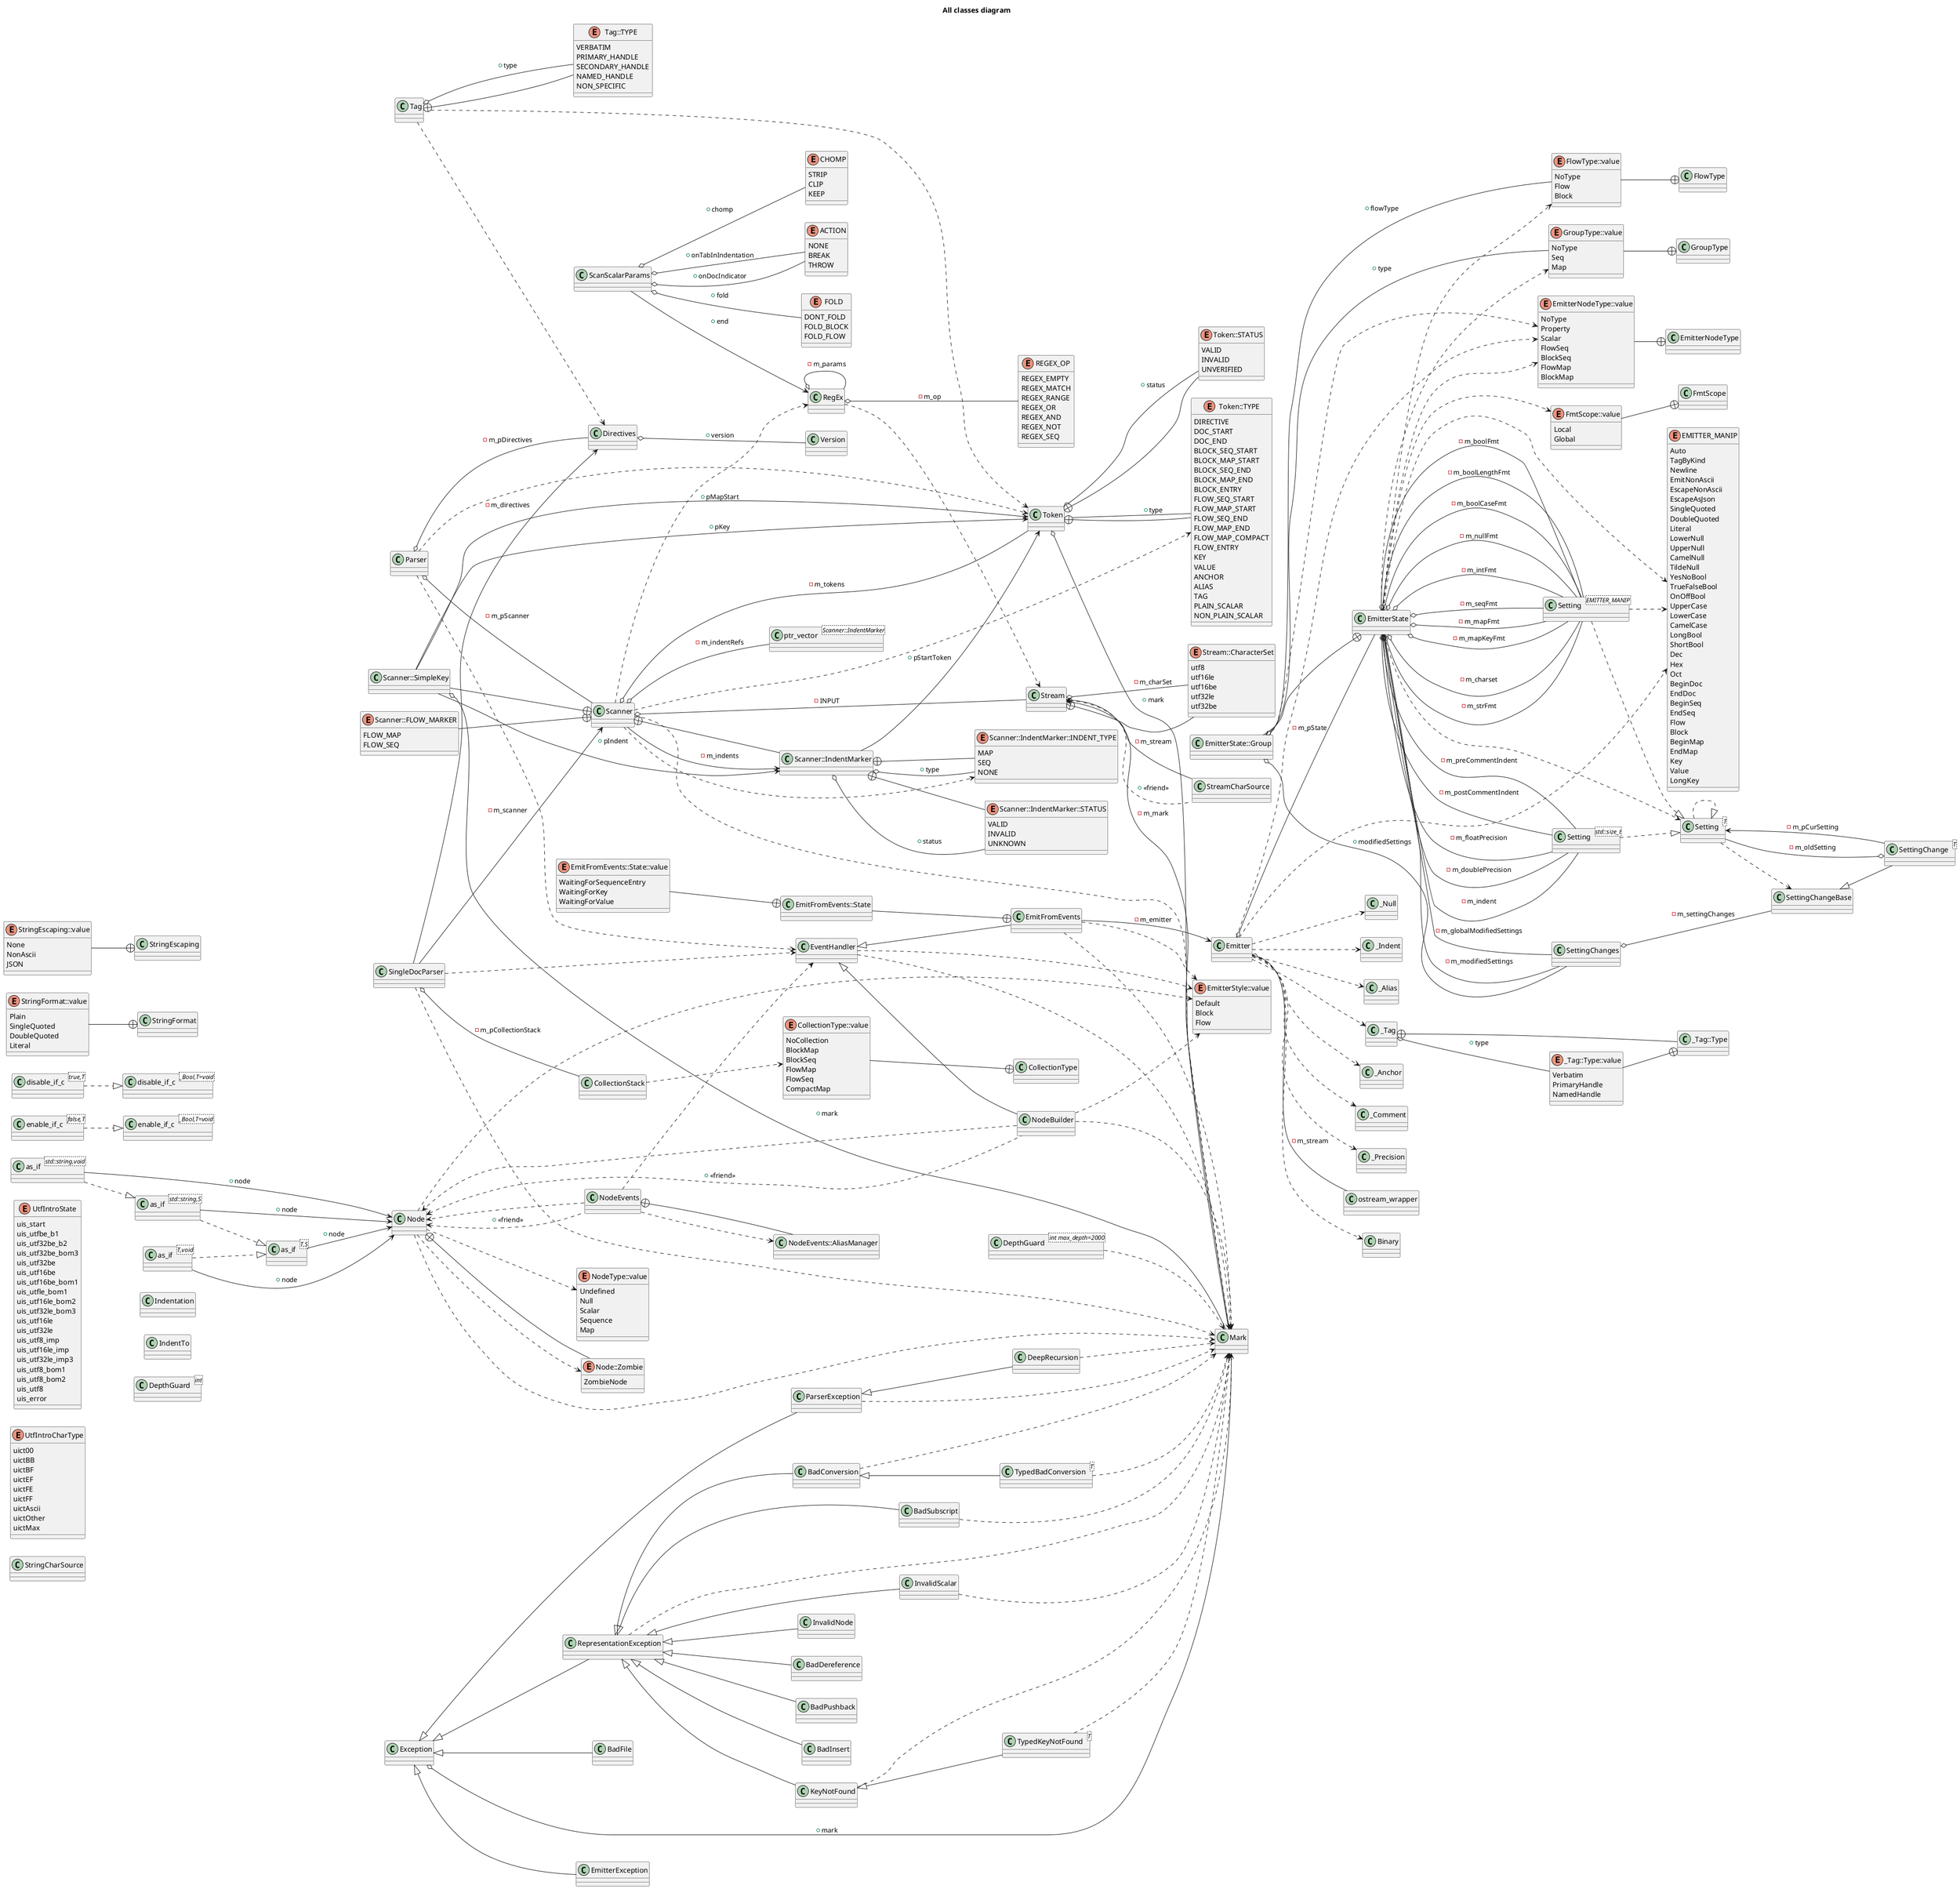 @startuml
title All classes diagram
left to right direction
class "Version" as C_0007330339031394661794
class C_0007330339031394661794 [[https://github.com/jbeder/yaml-cpp/blob/39f737443b05e4135e697cb91c2b7b18095acd53/src/directives.h#L14{Version}]] {
__
}
class "Directives" as C_0000158446295069441558
class C_0000158446295069441558 [[https://github.com/jbeder/yaml-cpp/blob/39f737443b05e4135e697cb91c2b7b18095acd53/src/directives.h#L19{Directives}]] {
__
}
class "Tag" as C_0005863626584275969930
class C_0005863626584275969930 [[https://github.com/jbeder/yaml-cpp/blob/39f737443b05e4135e697cb91c2b7b18095acd53/src/tag.h#L16{Tag}]] {
__
}
enum "Tag::TYPE" as C_0009927063218566913767
enum C_0009927063218566913767 [[https://github.com/jbeder/yaml-cpp/blob/39f737443b05e4135e697cb91c2b7b18095acd53/src/tag.h#L17{Tag::TYPE}]] {
VERBATIM
PRIMARY_HANDLE
SECONDARY_HANDLE
NAMED_HANDLE
NON_SPECIFIC
}
class "Mark" as C_0007962779096028323004
class C_0007962779096028323004 [[https://github.com/jbeder/yaml-cpp/blob/39f737443b05e4135e697cb91c2b7b18095acd53/include/yaml-cpp/mark.h#L13{Mark}]] {
__
}
class "Token" as C_0012516418118504453751
class C_0012516418118504453751 [[https://github.com/jbeder/yaml-cpp/blob/39f737443b05e4135e697cb91c2b7b18095acd53/src/token.h#L24{Token}]] {
__
}
enum "Token::STATUS" as C_0003884736325231612508
enum C_0003884736325231612508 [[https://github.com/jbeder/yaml-cpp/blob/39f737443b05e4135e697cb91c2b7b18095acd53/src/token.h#L26{Token::STATUS}]] {
VALID
INVALID
UNVERIFIED
}
enum "Token::TYPE" as C_0001991383262523812848
enum C_0001991383262523812848 [[https://github.com/jbeder/yaml-cpp/blob/39f737443b05e4135e697cb91c2b7b18095acd53/src/token.h#L27{Token::TYPE}]] {
DIRECTIVE
DOC_START
DOC_END
BLOCK_SEQ_START
BLOCK_MAP_START
BLOCK_SEQ_END
BLOCK_MAP_END
BLOCK_ENTRY
FLOW_SEQ_START
FLOW_MAP_START
FLOW_SEQ_END
FLOW_MAP_END
FLOW_MAP_COMPACT
FLOW_ENTRY
KEY
VALUE
ANCHOR
ALIAS
TAG
PLAIN_SCALAR
NON_PLAIN_SCALAR
}
enum "EmitterStyle::value" as C_0015730820262505740764
enum C_0015730820262505740764 [[https://github.com/jbeder/yaml-cpp/blob/39f737443b05e4135e697cb91c2b7b18095acd53/include/yaml-cpp/emitterstyle.h#L12{value}]] {
Default
Block
Flow
}
enum "NodeType::value" as C_0010764728941566256866
enum C_0010764728941566256866 [[https://github.com/jbeder/yaml-cpp/blob/39f737443b05e4135e697cb91c2b7b18095acd53/include/yaml-cpp/node/type.h#L12{value}]] {
Undefined
Null
Scalar
Sequence
Map
}
class "Node" as C_0003751391626675190155
class C_0003751391626675190155 [[https://github.com/jbeder/yaml-cpp/blob/39f737443b05e4135e697cb91c2b7b18095acd53/include/yaml-cpp/node/node.h#L29{Node}]] {
__
}
enum "Node::Zombie" as C_0006053728707710586973
enum C_0006053728707710586973 [[https://github.com/jbeder/yaml-cpp/blob/39f737443b05e4135e697cb91c2b7b18095acd53/include/yaml-cpp/node/node.h#L117{Node::Zombie}]] {
ZombieNode
}
class "as_if<T,S>" as C_0003112891208398109920
class C_0003112891208398109920 [[https://github.com/jbeder/yaml-cpp/blob/39f737443b05e4135e697cb91c2b7b18095acd53/include/yaml-cpp/node/impl.h#L92{as_if}]] {
__
}
class "NodeEvents" as C_0008108060602354726966
class C_0008108060602354726966 [[https://github.com/jbeder/yaml-cpp/blob/39f737443b05e4135e697cb91c2b7b18095acd53/src/nodeevents.h#L26{NodeEvents}]] {
__
}
class "NodeBuilder" as C_0014909952436826477108
class C_0014909952436826477108 [[https://github.com/jbeder/yaml-cpp/blob/39f737443b05e4135e697cb91c2b7b18095acd53/src/nodebuilder.h#L27{NodeBuilder}]] {
__
}
class "Binary" as C_0015447119422543615564
class C_0015447119422543615564 [[https://github.com/jbeder/yaml-cpp/blob/39f737443b05e4135e697cb91c2b7b18095acd53/include/yaml-cpp/binary.h#L20{Binary}]] {
__
}
class "enable_if_c<_Bool,T=void>" as C_0007055408033912475725
class C_0007055408033912475725 [[https://github.com/jbeder/yaml-cpp/blob/39f737443b05e4135e697cb91c2b7b18095acd53/include/yaml-cpp/traits.h#L86{enable_if_c}]] {
__
}
class "enable_if_c<false,T>" as C_0018099669470221396679
class C_0018099669470221396679 [[https://github.com/jbeder/yaml-cpp/blob/39f737443b05e4135e697cb91c2b7b18095acd53/include/yaml-cpp/traits.h#L91{enable_if_c}]] {
__
}
class "disable_if_c<_Bool,T=void>" as C_0011687605777114372516
class C_0011687605777114372516 [[https://github.com/jbeder/yaml-cpp/blob/39f737443b05e4135e697cb91c2b7b18095acd53/include/yaml-cpp/traits.h#L97{disable_if_c}]] {
__
}
class "disable_if_c<true,T>" as C_0001848560852853086643
class C_0001848560852853086643 [[https://github.com/jbeder/yaml-cpp/blob/39f737443b05e4135e697cb91c2b7b18095acd53/include/yaml-cpp/traits.h#L102{disable_if_c}]] {
__
}
class "Exception" as C_0014452935688198103070
class C_0014452935688198103070 [[https://github.com/jbeder/yaml-cpp/blob/39f737443b05e4135e697cb91c2b7b18095acd53/include/yaml-cpp/exceptions.h#L155{Exception}]] {
__
}
class "ParserException" as C_0000505360210095636089
class C_0000505360210095636089 [[https://github.com/jbeder/yaml-cpp/blob/39f737443b05e4135e697cb91c2b7b18095acd53/include/yaml-cpp/exceptions.h#L180{ParserException}]] {
__
}
class "RepresentationException" as C_0018398069942129081075
class C_0018398069942129081075 [[https://github.com/jbeder/yaml-cpp/blob/39f737443b05e4135e697cb91c2b7b18095acd53/include/yaml-cpp/exceptions.h#L188{RepresentationException}]] {
__
}
class "InvalidScalar" as C_0004308943276824390782
class C_0004308943276824390782 [[https://github.com/jbeder/yaml-cpp/blob/39f737443b05e4135e697cb91c2b7b18095acd53/include/yaml-cpp/exceptions.h#L197{InvalidScalar}]] {
__
}
class "KeyNotFound" as C_0012859431485929009397
class C_0012859431485929009397 [[https://github.com/jbeder/yaml-cpp/blob/39f737443b05e4135e697cb91c2b7b18095acd53/include/yaml-cpp/exceptions.h#L205{KeyNotFound}]] {
__
}
class "TypedKeyNotFound<T>" as C_0005754175194502834740
class C_0005754175194502834740 [[https://github.com/jbeder/yaml-cpp/blob/39f737443b05e4135e697cb91c2b7b18095acd53/include/yaml-cpp/exceptions.h#L216{TypedKeyNotFound}]] {
__
}
class "InvalidNode" as C_0007015999961166747818
class C_0007015999961166747818 [[https://github.com/jbeder/yaml-cpp/blob/39f737443b05e4135e697cb91c2b7b18095acd53/include/yaml-cpp/exceptions.h#L231{InvalidNode}]] {
__
}
class "BadConversion" as C_0014762631738730256475
class C_0014762631738730256475 [[https://github.com/jbeder/yaml-cpp/blob/39f737443b05e4135e697cb91c2b7b18095acd53/include/yaml-cpp/exceptions.h#L240{BadConversion}]] {
__
}
class "TypedBadConversion<T>" as C_0010242803877664751086
class C_0010242803877664751086 [[https://github.com/jbeder/yaml-cpp/blob/39f737443b05e4135e697cb91c2b7b18095acd53/include/yaml-cpp/exceptions.h#L249{TypedBadConversion}]] {
__
}
class "BadDereference" as C_0002937490210252098698
class C_0002937490210252098698 [[https://github.com/jbeder/yaml-cpp/blob/39f737443b05e4135e697cb91c2b7b18095acd53/include/yaml-cpp/exceptions.h#L254{BadDereference}]] {
__
}
class "BadSubscript" as C_0013256428584955606834
class C_0013256428584955606834 [[https://github.com/jbeder/yaml-cpp/blob/39f737443b05e4135e697cb91c2b7b18095acd53/include/yaml-cpp/exceptions.h#L262{BadSubscript}]] {
__
}
class "BadPushback" as C_0009414906859022650142
class C_0009414906859022650142 [[https://github.com/jbeder/yaml-cpp/blob/39f737443b05e4135e697cb91c2b7b18095acd53/include/yaml-cpp/exceptions.h#L271{BadPushback}]] {
__
}
class "BadInsert" as C_0013401147716680316920
class C_0013401147716680316920 [[https://github.com/jbeder/yaml-cpp/blob/39f737443b05e4135e697cb91c2b7b18095acd53/include/yaml-cpp/exceptions.h#L279{BadInsert}]] {
__
}
class "EmitterException" as C_0000442411719051256706
class C_0000442411719051256706 [[https://github.com/jbeder/yaml-cpp/blob/39f737443b05e4135e697cb91c2b7b18095acd53/include/yaml-cpp/exceptions.h#L287{EmitterException}]] {
__
}
class "BadFile" as C_0007151967286592608050
class C_0007151967286592608050 [[https://github.com/jbeder/yaml-cpp/blob/39f737443b05e4135e697cb91c2b7b18095acd53/include/yaml-cpp/exceptions.h#L295{BadFile}]] {
__
}
class "as_if<std::string,S>" as C_0016569917253439628975
class C_0016569917253439628975 [[https://github.com/jbeder/yaml-cpp/blob/39f737443b05e4135e697cb91c2b7b18095acd53/include/yaml-cpp/node/impl.h#L108{as_if}]] {
__
}
class "as_if<T,void>" as C_0008290786507968946952
class C_0008290786507968946952 [[https://github.com/jbeder/yaml-cpp/blob/39f737443b05e4135e697cb91c2b7b18095acd53/include/yaml-cpp/node/impl.h#L122{as_if}]] {
__
}
class "as_if<std::string,void>" as C_0013646763584764922067
class C_0013646763584764922067 [[https://github.com/jbeder/yaml-cpp/blob/39f737443b05e4135e697cb91c2b7b18095acd53/include/yaml-cpp/node/impl.h#L138{as_if}]] {
__
}
class "_Null" as C_0006892753331943600464
class C_0006892753331943600464 [[https://github.com/jbeder/yaml-cpp/blob/39f737443b05e4135e697cb91c2b7b18095acd53/include/yaml-cpp/null.h#L16{_Null}]] {
__
}
class "Stream" as C_0013465989966243820650
class C_0013465989966243820650 [[https://github.com/jbeder/yaml-cpp/blob/39f737443b05e4135e697cb91c2b7b18095acd53/src/stream.h#L22{Stream}]] {
__
}
enum "Stream::CharacterSet" as C_0018289564309089680515
enum C_0018289564309089680515 [[https://github.com/jbeder/yaml-cpp/blob/39f737443b05e4135e697cb91c2b7b18095acd53/src/stream.h#L50{Stream::CharacterSet}]] {
utf8
utf16le
utf16be
utf32le
utf32be
}
enum "UtfIntroState" as C_0011565124673185684131
enum C_0011565124673185684131 [[https://github.com/jbeder/yaml-cpp/blob/39f737443b05e4135e697cb91c2b7b18095acd53/src/stream.cpp#L15{UtfIntroState}]] {
uis_start
uis_utfbe_b1
uis_utf32be_b2
uis_utf32be_bom3
uis_utf32be
uis_utf16be
uis_utf16be_bom1
uis_utfle_bom1
uis_utf16le_bom2
uis_utf32le_bom3
uis_utf16le
uis_utf32le
uis_utf8_imp
uis_utf16le_imp
uis_utf32le_imp3
uis_utf8_bom1
uis_utf8_bom2
uis_utf8
uis_error
}
enum "UtfIntroCharType" as C_0001092362070465109839
enum C_0001092362070465109839 [[https://github.com/jbeder/yaml-cpp/blob/39f737443b05e4135e697cb91c2b7b18095acd53/src/stream.cpp#L37{UtfIntroCharType}]] {
uict00
uictBB
uictBF
uictEF
uictFE
uictFF
uictAscii
uictOther
uictMax
}
class "StreamCharSource" as C_0007565640838588702682
class C_0007565640838588702682 [[https://github.com/jbeder/yaml-cpp/blob/39f737443b05e4135e697cb91c2b7b18095acd53/src/streamcharsource.h#L16{StreamCharSource}]] {
__
}
class "ptr_vector<Scanner::IndentMarker>" as C_0017244394968716961279
class C_0017244394968716961279 [[https://github.com/jbeder/yaml-cpp/blob/39f737443b05e4135e697cb91c2b7b18095acd53/src/scanner.h#L184{ptr_vector}]] {
__
}
class "Scanner" as C_0005631991260583396556
class C_0005631991260583396556 [[https://github.com/jbeder/yaml-cpp/blob/39f737443b05e4135e697cb91c2b7b18095acd53/src/scanner.h#L28{Scanner}]] {
__
}
class "Scanner::IndentMarker" as C_0008169765558166519651
class C_0008169765558166519651 [[https://github.com/jbeder/yaml-cpp/blob/39f737443b05e4135e697cb91c2b7b18095acd53/src/scanner.h#L46{Scanner::IndentMarker}]] {
__
}
enum "Scanner::IndentMarker::INDENT_TYPE" as C_0007257399039880633011
enum C_0007257399039880633011 [[https://github.com/jbeder/yaml-cpp/blob/39f737443b05e4135e697cb91c2b7b18095acd53/src/scanner.h#L47{Scanner::IndentMarker::INDENT_TYPE}]] {
MAP
SEQ
NONE
}
enum "Scanner::IndentMarker::STATUS" as C_0008959780514615020992
enum C_0008959780514615020992 [[https://github.com/jbeder/yaml-cpp/blob/39f737443b05e4135e697cb91c2b7b18095acd53/src/scanner.h#L48{Scanner::IndentMarker::STATUS}]] {
VALID
INVALID
UNKNOWN
}
enum "Scanner::FLOW_MARKER" as C_0001549297179882218968
enum C_0001549297179882218968 [[https://github.com/jbeder/yaml-cpp/blob/39f737443b05e4135e697cb91c2b7b18095acd53/src/scanner.h#L58{Scanner::FLOW_MARKER}]] {
FLOW_MAP
FLOW_SEQ
}
class "Scanner::SimpleKey" as C_0017099582308540799476
class C_0017099582308540799476 [[https://github.com/jbeder/yaml-cpp/blob/39f737443b05e4135e697cb91c2b7b18095acd53/src/scanner.h#L139{Scanner::SimpleKey}]] {
__
}
class "RegEx" as C_0011776551951809180027
class C_0011776551951809180027 [[https://github.com/jbeder/yaml-cpp/blob/39f737443b05e4135e697cb91c2b7b18095acd53/src/regex_yaml.h#L31{RegEx}]] {
__
}
class "EventHandler" as C_0012378995054146261603
class C_0012378995054146261603 [[https://github.com/jbeder/yaml-cpp/blob/39f737443b05e4135e697cb91c2b7b18095acd53/include/yaml-cpp/eventhandler.h#L18{EventHandler}]] {
__
}
enum "REGEX_OP" as C_0006159341767675313522
enum C_0006159341767675313522 [[https://github.com/jbeder/yaml-cpp/blob/39f737443b05e4135e697cb91c2b7b18095acd53/src/regex_yaml.h#L18{REGEX_OP}]] {
REGEX_EMPTY
REGEX_MATCH
REGEX_RANGE
REGEX_OR
REGEX_AND
REGEX_NOT
REGEX_SEQ
}
class "StringCharSource" as C_0004871621630520851769
class C_0004871621630520851769 [[https://github.com/jbeder/yaml-cpp/blob/39f737443b05e4135e697cb91c2b7b18095acd53/src/stringsource.h#L13{StringCharSource}]] {
__
}
enum "CHOMP" as C_0005617889330180447555
enum C_0005617889330180447555 [[https://github.com/jbeder/yaml-cpp/blob/39f737443b05e4135e697cb91c2b7b18095acd53/src/scanscalar.h#L16{CHOMP}]] {
STRIP
CLIP
KEEP
}
enum "ACTION" as C_0010037518541035203334
enum C_0010037518541035203334 [[https://github.com/jbeder/yaml-cpp/blob/39f737443b05e4135e697cb91c2b7b18095acd53/src/scanscalar.h#L17{ACTION}]] {
NONE
BREAK
THROW
}
enum "FOLD" as C_0007270476773479580921
enum C_0007270476773479580921 [[https://github.com/jbeder/yaml-cpp/blob/39f737443b05e4135e697cb91c2b7b18095acd53/src/scanscalar.h#L18{FOLD}]] {
DONT_FOLD
FOLD_BLOCK
FOLD_FLOW
}
class "ScanScalarParams" as C_0010053943187403120975
class C_0010053943187403120975 [[https://github.com/jbeder/yaml-cpp/blob/39f737443b05e4135e697cb91c2b7b18095acd53/src/scanscalar.h#L20{ScanScalarParams}]] {
__
}
class "SettingChangeBase" as C_0015281374334666296549
class C_0015281374334666296549 [[https://github.com/jbeder/yaml-cpp/blob/39f737443b05e4135e697cb91c2b7b18095acd53/src/setting.h#L17{SettingChangeBase}]] {
__
}
class "Setting<T>" as C_0003088734329936450559
class C_0003088734329936450559 [[https://github.com/jbeder/yaml-cpp/blob/39f737443b05e4135e697cb91c2b7b18095acd53/src/setting.h#L24{Setting}]] {
__
}
class "SettingChange<T>" as C_0009032659235314413519
class C_0009032659235314413519 [[https://github.com/jbeder/yaml-cpp/blob/39f737443b05e4135e697cb91c2b7b18095acd53/src/setting.h#L38{SettingChange}]] {
__
}
class "SettingChanges" as C_0011424176996552397117
class C_0011424176996552397117 [[https://github.com/jbeder/yaml-cpp/blob/39f737443b05e4135e697cb91c2b7b18095acd53/src/setting.h#L63{SettingChanges}]] {
__
}
class "EmitterNodeType" as C_0017483236407042302096
class C_0017483236407042302096 [[https://github.com/jbeder/yaml-cpp/blob/39f737443b05e4135e697cb91c2b7b18095acd53/include/yaml-cpp/emitterdef.h#L11{EmitterNodeType}]] {
__
}
enum "EmitterNodeType::value" as C_0004043369897163330543
enum C_0004043369897163330543 [[https://github.com/jbeder/yaml-cpp/blob/39f737443b05e4135e697cb91c2b7b18095acd53/include/yaml-cpp/emitterdef.h#L12{EmitterNodeType::value}]] {
NoType
Property
Scalar
FlowSeq
BlockSeq
FlowMap
BlockMap
}
enum "EMITTER_MANIP" as C_0012899671964489559238
enum C_0012899671964489559238 [[https://github.com/jbeder/yaml-cpp/blob/39f737443b05e4135e697cb91c2b7b18095acd53/include/yaml-cpp/emittermanip.h#L13{EMITTER_MANIP}]] {
Auto
TagByKind
Newline
EmitNonAscii
EscapeNonAscii
EscapeAsJson
SingleQuoted
DoubleQuoted
Literal
LowerNull
UpperNull
CamelNull
TildeNull
YesNoBool
TrueFalseBool
OnOffBool
UpperCase
LowerCase
CamelCase
LongBool
ShortBool
Dec
Hex
Oct
BeginDoc
EndDoc
BeginSeq
EndSeq
Flow
Block
BeginMap
EndMap
Key
Value
LongKey
}
class "_Indent" as C_0010373030705471627865
class C_0010373030705471627865 [[https://github.com/jbeder/yaml-cpp/blob/39f737443b05e4135e697cb91c2b7b18095acd53/include/yaml-cpp/emittermanip.h#L72{_Indent}]] {
__
}
class "_Alias" as C_0002843811284509776666
class C_0002843811284509776666 [[https://github.com/jbeder/yaml-cpp/blob/39f737443b05e4135e697cb91c2b7b18095acd53/include/yaml-cpp/emittermanip.h#L79{_Alias}]] {
__
}
class "_Anchor" as C_0002825011764351254928
class C_0002825011764351254928 [[https://github.com/jbeder/yaml-cpp/blob/39f737443b05e4135e697cb91c2b7b18095acd53/include/yaml-cpp/emittermanip.h#L86{_Anchor}]] {
__
}
class "_Tag" as C_0010427142085916851454
class C_0010427142085916851454 [[https://github.com/jbeder/yaml-cpp/blob/39f737443b05e4135e697cb91c2b7b18095acd53/include/yaml-cpp/emittermanip.h#L93{_Tag}]] {
__
}
class "_Tag::Type" as C_0006708222779210968479
class C_0006708222779210968479 [[https://github.com/jbeder/yaml-cpp/blob/39f737443b05e4135e697cb91c2b7b18095acd53/include/yaml-cpp/emittermanip.h#L94{_Tag::Type}]] {
__
}
enum "_Tag::Type::value" as C_0014354316604874529574
enum C_0014354316604874529574 [[https://github.com/jbeder/yaml-cpp/blob/39f737443b05e4135e697cb91c2b7b18095acd53/include/yaml-cpp/emittermanip.h#L95{_Tag::Type::value}]] {
Verbatim
PrimaryHandle
NamedHandle
}
class "_Comment" as C_0004642290097150439579
class C_0004642290097150439579 [[https://github.com/jbeder/yaml-cpp/blob/39f737443b05e4135e697cb91c2b7b18095acd53/include/yaml-cpp/emittermanip.h#L122{_Comment}]] {
__
}
class "_Precision" as C_0008738296838254202713
class C_0008738296838254202713 [[https://github.com/jbeder/yaml-cpp/blob/39f737443b05e4135e697cb91c2b7b18095acd53/include/yaml-cpp/emittermanip.h#L129{_Precision}]] {
__
}
class "FmtScope" as C_0006616805632127825675
class C_0006616805632127825675 [[https://github.com/jbeder/yaml-cpp/blob/39f737443b05e4135e697cb91c2b7b18095acd53/src/emitterstate.h#L21{FmtScope}]] {
__
}
enum "FmtScope::value" as C_0008140684865049016629
enum C_0008140684865049016629 [[https://github.com/jbeder/yaml-cpp/blob/39f737443b05e4135e697cb91c2b7b18095acd53/src/emitterstate.h#L22{FmtScope::value}]] {
Local
Global
}
class "GroupType" as C_0013615394755790378473
class C_0013615394755790378473 [[https://github.com/jbeder/yaml-cpp/blob/39f737443b05e4135e697cb91c2b7b18095acd53/src/emitterstate.h#L24{GroupType}]] {
__
}
enum "GroupType::value" as C_0003834340236536176898
enum C_0003834340236536176898 [[https://github.com/jbeder/yaml-cpp/blob/39f737443b05e4135e697cb91c2b7b18095acd53/src/emitterstate.h#L25{GroupType::value}]] {
NoType
Seq
Map
}
class "FlowType" as C_0009134846731717045068
class C_0009134846731717045068 [[https://github.com/jbeder/yaml-cpp/blob/39f737443b05e4135e697cb91c2b7b18095acd53/src/emitterstate.h#L27{FlowType}]] {
__
}
enum "FlowType::value" as C_0013985233537305622224
enum C_0013985233537305622224 [[https://github.com/jbeder/yaml-cpp/blob/39f737443b05e4135e697cb91c2b7b18095acd53/src/emitterstate.h#L28{FlowType::value}]] {
NoType
Flow
Block
}
class "Setting<EMITTER_MANIP>" as C_0013066759687091694897
class C_0013066759687091694897 [[https://github.com/jbeder/yaml-cpp/blob/39f737443b05e4135e697cb91c2b7b18095acd53/src/emitterstate.h#L135{Setting}]] {
__
}
class "Setting<std::size_t>" as C_0001969549175851299823
class C_0001969549175851299823 [[https://github.com/jbeder/yaml-cpp/blob/39f737443b05e4135e697cb91c2b7b18095acd53/src/emitterstate.h#L142{Setting}]] {
__
}
class "EmitterState" as C_0012020844355228428635
class C_0012020844355228428635 [[https://github.com/jbeder/yaml-cpp/blob/39f737443b05e4135e697cb91c2b7b18095acd53/src/emitterstate.h#L31{EmitterState}]] {
__
}
class "EmitterState::Group" as C_0014503742046026880232
class C_0014503742046026880232 [[https://github.com/jbeder/yaml-cpp/blob/39f737443b05e4135e697cb91c2b7b18095acd53/src/emitterstate.h#L153{EmitterState::Group}]] {
__
}
class "ostream_wrapper" as C_0015841122626016277554
class C_0015841122626016277554 [[https://github.com/jbeder/yaml-cpp/blob/39f737443b05e4135e697cb91c2b7b18095acd53/include/yaml-cpp/ostream_wrapper.h#L16{ostream_wrapper}]] {
__
}
class "StringFormat" as C_0009227635724499836811
class C_0009227635724499836811 [[https://github.com/jbeder/yaml-cpp/blob/39f737443b05e4135e697cb91c2b7b18095acd53/src/emitterutils.h#L23{StringFormat}]] {
__
}
enum "StringFormat::value" as C_0002287712493558241811
enum C_0002287712493558241811 [[https://github.com/jbeder/yaml-cpp/blob/39f737443b05e4135e697cb91c2b7b18095acd53/src/emitterutils.h#L24{StringFormat::value}]] {
Plain
SingleQuoted
DoubleQuoted
Literal
}
class "StringEscaping" as C_0005250718360318084940
class C_0005250718360318084940 [[https://github.com/jbeder/yaml-cpp/blob/39f737443b05e4135e697cb91c2b7b18095acd53/src/emitterutils.h#L27{StringEscaping}]] {
__
}
enum "StringEscaping::value" as C_0003902254362159105307
enum C_0003902254362159105307 [[https://github.com/jbeder/yaml-cpp/blob/39f737443b05e4135e697cb91c2b7b18095acd53/src/emitterutils.h#L28{StringEscaping::value}]] {
None
NonAscii
JSON
}
class "Indentation" as C_0015563569011811199166
class C_0015563569011811199166 [[https://github.com/jbeder/yaml-cpp/blob/39f737443b05e4135e697cb91c2b7b18095acd53/src/indentation.h#L15{Indentation}]] {
__
}
class "IndentTo" as C_0009380053957672792319
class C_0009380053957672792319 [[https://github.com/jbeder/yaml-cpp/blob/39f737443b05e4135e697cb91c2b7b18095acd53/src/indentation.h#L27{IndentTo}]] {
__
}
class "NodeEvents::AliasManager" as C_0008048978347620287377
class C_0008048978347620287377 [[https://github.com/jbeder/yaml-cpp/blob/39f737443b05e4135e697cb91c2b7b18095acd53/src/nodeevents.h#L37{NodeEvents::AliasManager}]] {
__
}
class "Parser" as C_0014442246096309393572
class C_0014442246096309393572 [[https://github.com/jbeder/yaml-cpp/blob/39f737443b05e4135e697cb91c2b7b18095acd53/include/yaml-cpp/parser.h#L26{Parser}]] {
__
}
class "Emitter" as C_0011339563135709341377
class C_0011339563135709341377 [[https://github.com/jbeder/yaml-cpp/blob/39f737443b05e4135e697cb91c2b7b18095acd53/include/yaml-cpp/emitter.h#L39{Emitter}]] {
__
}
class "DeepRecursion" as C_0016108164076664024739
class C_0016108164076664024739 [[https://github.com/jbeder/yaml-cpp/blob/39f737443b05e4135e697cb91c2b7b18095acd53/include/yaml-cpp/depthguard.h#L22{DeepRecursion}]] {
__
}
class "DepthGuard<int max_depth=2000>" as C_0016512350892324296350
class C_0016512350892324296350 [[https://github.com/jbeder/yaml-cpp/blob/39f737443b05e4135e697cb91c2b7b18095acd53/include/yaml-cpp/depthguard.h#L49{DepthGuard}]] {
__
}
class "EmitFromEvents" as C_0002287134382161466436
class C_0002287134382161466436 [[https://github.com/jbeder/yaml-cpp/blob/39f737443b05e4135e697cb91c2b7b18095acd53/include/yaml-cpp/emitfromevents.h#L23{EmitFromEvents}]] {
__
}
class "EmitFromEvents::State" as C_0004881820767716511273
class C_0004881820767716511273 [[https://github.com/jbeder/yaml-cpp/blob/39f737443b05e4135e697cb91c2b7b18095acd53/include/yaml-cpp/emitfromevents.h#L51{EmitFromEvents::State}]] {
__
}
enum "EmitFromEvents::State::value" as C_0012794336701376145176
enum C_0012794336701376145176 [[https://github.com/jbeder/yaml-cpp/blob/39f737443b05e4135e697cb91c2b7b18095acd53/include/yaml-cpp/emitfromevents.h#L52{EmitFromEvents::State::value}]] {
WaitingForSequenceEntry
WaitingForKey
WaitingForValue
}
class "CollectionType" as C_0015975812192634956155
class C_0015975812192634956155 [[https://github.com/jbeder/yaml-cpp/blob/39f737443b05e4135e697cb91c2b7b18095acd53/src/collectionstack.h#L14{CollectionType}]] {
__
}
enum "CollectionType::value" as C_0012225139214589131953
enum C_0012225139214589131953 [[https://github.com/jbeder/yaml-cpp/blob/39f737443b05e4135e697cb91c2b7b18095acd53/src/collectionstack.h#L15{CollectionType::value}]] {
NoCollection
BlockMap
BlockSeq
FlowMap
FlowSeq
CompactMap
}
class "CollectionStack" as C_0006677071476682994406
class C_0006677071476682994406 [[https://github.com/jbeder/yaml-cpp/blob/39f737443b05e4135e697cb91c2b7b18095acd53/src/collectionstack.h#L18{CollectionStack}]] {
__
}
class "SingleDocParser" as C_0016474331301321710701
class C_0016474331301321710701 [[https://github.com/jbeder/yaml-cpp/blob/39f737443b05e4135e697cb91c2b7b18095acd53/src/singledocparser.h#L26{SingleDocParser}]] {
__
}
class "DepthGuard<int>" as C_0011159118680334650209
class C_0011159118680334650209 [[https://github.com/jbeder/yaml-cpp/blob/39f737443b05e4135e697cb91c2b7b18095acd53/src/singledocparser.h#L18{DepthGuard}]] {
__
}
C_0000158446295069441558 o-- C_0007330339031394661794 [[https://github.com/jbeder/yaml-cpp/blob/39f737443b05e4135e697cb91c2b7b18095acd53/src/directives.h#L24{version}]] : +version
C_0005863626584275969930 ..> C_0012516418118504453751 [[https://github.com/jbeder/yaml-cpp/blob/39f737443b05e4135e697cb91c2b7b18095acd53/src/tag.h#L25{}]]
C_0005863626584275969930 ..> C_0000158446295069441558 [[https://github.com/jbeder/yaml-cpp/blob/39f737443b05e4135e697cb91c2b7b18095acd53/src/tag.h#L26{}]]
C_0005863626584275969930 o-- C_0009927063218566913767 [[https://github.com/jbeder/yaml-cpp/blob/39f737443b05e4135e697cb91c2b7b18095acd53/src/tag.h#L28{type}]] : +type
C_0009927063218566913767 --+ C_0005863626584275969930
C_0012516418118504453751 o-- C_0003884736325231612508 [[https://github.com/jbeder/yaml-cpp/blob/39f737443b05e4135e697cb91c2b7b18095acd53/src/token.h#L62{status}]] : +status
C_0012516418118504453751 o-- C_0001991383262523812848 [[https://github.com/jbeder/yaml-cpp/blob/39f737443b05e4135e697cb91c2b7b18095acd53/src/token.h#L63{type}]] : +type
C_0012516418118504453751 o-- C_0007962779096028323004 [[https://github.com/jbeder/yaml-cpp/blob/39f737443b05e4135e697cb91c2b7b18095acd53/src/token.h#L64{mark}]] : +mark
C_0003884736325231612508 --+ C_0012516418118504453751
C_0001991383262523812848 --+ C_0012516418118504453751
C_0003751391626675190155 ..> C_0010764728941566256866 [[https://github.com/jbeder/yaml-cpp/blob/39f737443b05e4135e697cb91c2b7b18095acd53/include/yaml-cpp/node/node.h#L45{}]]
C_0003751391626675190155 ..> C_0007962779096028323004 [[https://github.com/jbeder/yaml-cpp/blob/39f737443b05e4135e697cb91c2b7b18095acd53/include/yaml-cpp/node/node.h#L52{}]]
C_0003751391626675190155 ..> C_0015730820262505740764 [[https://github.com/jbeder/yaml-cpp/blob/39f737443b05e4135e697cb91c2b7b18095acd53/include/yaml-cpp/node/node.h#L76{}]]
C_0003751391626675190155 ..> C_0006053728707710586973 [[https://github.com/jbeder/yaml-cpp/blob/39f737443b05e4135e697cb91c2b7b18095acd53/include/yaml-cpp/node/node.h#L118{}]]
C_0003751391626675190155 <.. C_0008108060602354726966 : +<<friend>>
C_0003751391626675190155 <.. C_0014909952436826477108 : +<<friend>>
C_0006053728707710586973 --+ C_0003751391626675190155
C_0003112891208398109920 --> C_0003751391626675190155 [[https://github.com/jbeder/yaml-cpp/blob/39f737443b05e4135e697cb91c2b7b18095acd53/include/yaml-cpp/node/impl.h#L94{node}]] : +node
C_0008108060602354726966 ..> C_0003751391626675190155 [[https://github.com/jbeder/yaml-cpp/blob/39f737443b05e4135e697cb91c2b7b18095acd53/src/nodeevents.h#L28{}]]
C_0008108060602354726966 ..> C_0012378995054146261603 [[https://github.com/jbeder/yaml-cpp/blob/39f737443b05e4135e697cb91c2b7b18095acd53/src/nodeevents.h#L34{}]]
C_0008108060602354726966 ..> C_0008048978347620287377 [[https://github.com/jbeder/yaml-cpp/blob/39f737443b05e4135e697cb91c2b7b18095acd53/src/nodeevents.h#L56{}]]
C_0014909952436826477108 ..> C_0003751391626675190155 [[https://github.com/jbeder/yaml-cpp/blob/39f737443b05e4135e697cb91c2b7b18095acd53/src/nodebuilder.h#L36{}]]
C_0014909952436826477108 ..> C_0007962779096028323004 [[https://github.com/jbeder/yaml-cpp/blob/39f737443b05e4135e697cb91c2b7b18095acd53/src/nodebuilder.h#L38{}]]
C_0014909952436826477108 ..> C_0015730820262505740764 [[https://github.com/jbeder/yaml-cpp/blob/39f737443b05e4135e697cb91c2b7b18095acd53/src/nodebuilder.h#L47{}]]
C_0012378995054146261603 <|-- C_0014909952436826477108
C_0018099669470221396679 ..|> C_0007055408033912475725
C_0001848560852853086643 ..|> C_0011687605777114372516
C_0014452935688198103070 o-- C_0007962779096028323004 [[https://github.com/jbeder/yaml-cpp/blob/39f737443b05e4135e697cb91c2b7b18095acd53/include/yaml-cpp/exceptions.h#L163{mark}]] : +mark
C_0000505360210095636089 ..> C_0007962779096028323004 [[https://github.com/jbeder/yaml-cpp/blob/39f737443b05e4135e697cb91c2b7b18095acd53/include/yaml-cpp/exceptions.h#L182{}]]
C_0014452935688198103070 <|-- C_0000505360210095636089
C_0018398069942129081075 ..> C_0007962779096028323004 [[https://github.com/jbeder/yaml-cpp/blob/39f737443b05e4135e697cb91c2b7b18095acd53/include/yaml-cpp/exceptions.h#L190{}]]
C_0014452935688198103070 <|-- C_0018398069942129081075
C_0004308943276824390782 ..> C_0007962779096028323004 [[https://github.com/jbeder/yaml-cpp/blob/39f737443b05e4135e697cb91c2b7b18095acd53/include/yaml-cpp/exceptions.h#L199{}]]
C_0018398069942129081075 <|-- C_0004308943276824390782
C_0012859431485929009397 ..> C_0007962779096028323004 [[https://github.com/jbeder/yaml-cpp/blob/39f737443b05e4135e697cb91c2b7b18095acd53/include/yaml-cpp/exceptions.h#L208{}]]
C_0018398069942129081075 <|-- C_0012859431485929009397
C_0005754175194502834740 ..> C_0007962779096028323004 [[https://github.com/jbeder/yaml-cpp/blob/39f737443b05e4135e697cb91c2b7b18095acd53/include/yaml-cpp/exceptions.h#L218{}]]
C_0012859431485929009397 <|-- C_0005754175194502834740
C_0018398069942129081075 <|-- C_0007015999961166747818
C_0014762631738730256475 ..> C_0007962779096028323004 [[https://github.com/jbeder/yaml-cpp/blob/39f737443b05e4135e697cb91c2b7b18095acd53/include/yaml-cpp/exceptions.h#L242{}]]
C_0018398069942129081075 <|-- C_0014762631738730256475
C_0010242803877664751086 ..> C_0007962779096028323004 [[https://github.com/jbeder/yaml-cpp/blob/39f737443b05e4135e697cb91c2b7b18095acd53/include/yaml-cpp/exceptions.h#L251{}]]
C_0014762631738730256475 <|-- C_0010242803877664751086
C_0018398069942129081075 <|-- C_0002937490210252098698
C_0013256428584955606834 ..> C_0007962779096028323004 [[https://github.com/jbeder/yaml-cpp/blob/39f737443b05e4135e697cb91c2b7b18095acd53/include/yaml-cpp/exceptions.h#L265{}]]
C_0018398069942129081075 <|-- C_0013256428584955606834
C_0018398069942129081075 <|-- C_0009414906859022650142
C_0018398069942129081075 <|-- C_0013401147716680316920
C_0014452935688198103070 <|-- C_0000442411719051256706
C_0014452935688198103070 <|-- C_0007151967286592608050
C_0016569917253439628975 ..|> C_0003112891208398109920
C_0016569917253439628975 --> C_0003751391626675190155 [[https://github.com/jbeder/yaml-cpp/blob/39f737443b05e4135e697cb91c2b7b18095acd53/include/yaml-cpp/node/impl.h#L110{node}]] : +node
C_0008290786507968946952 ..|> C_0003112891208398109920
C_0008290786507968946952 --> C_0003751391626675190155 [[https://github.com/jbeder/yaml-cpp/blob/39f737443b05e4135e697cb91c2b7b18095acd53/include/yaml-cpp/node/impl.h#L124{node}]] : +node
C_0013646763584764922067 ..|> C_0016569917253439628975
C_0013646763584764922067 --> C_0003751391626675190155 [[https://github.com/jbeder/yaml-cpp/blob/39f737443b05e4135e697cb91c2b7b18095acd53/include/yaml-cpp/node/impl.h#L140{node}]] : +node
C_0013465989966243820650 o-- C_0007962779096028323004 [[https://github.com/jbeder/yaml-cpp/blob/39f737443b05e4135e697cb91c2b7b18095acd53/src/stream.h#L53{m_mark}]] : -m_mark
C_0013465989966243820650 o-- C_0018289564309089680515 [[https://github.com/jbeder/yaml-cpp/blob/39f737443b05e4135e697cb91c2b7b18095acd53/src/stream.h#L55{m_charSet}]] : -m_charSet
C_0013465989966243820650 <.. C_0007565640838588702682 : +<<friend>>
C_0018289564309089680515 --+ C_0013465989966243820650
C_0007565640838588702682 --> C_0013465989966243820650 [[https://github.com/jbeder/yaml-cpp/blob/39f737443b05e4135e697cb91c2b7b18095acd53/src/streamcharsource.h#L33{m_stream}]] : -m_stream
C_0005631991260583396556 ..> C_0007962779096028323004 [[https://github.com/jbeder/yaml-cpp/blob/39f737443b05e4135e697cb91c2b7b18095acd53/src/scanner.h#L43{}]]
C_0005631991260583396556 ..> C_0001991383262523812848 [[https://github.com/jbeder/yaml-cpp/blob/39f737443b05e4135e697cb91c2b7b18095acd53/src/scanner.h#L85{}]]
C_0005631991260583396556 ..> C_0007257399039880633011 [[https://github.com/jbeder/yaml-cpp/blob/39f737443b05e4135e697cb91c2b7b18095acd53/src/scanner.h#L91{}]]
C_0005631991260583396556 ..> C_0011776551951809180027 [[https://github.com/jbeder/yaml-cpp/blob/39f737443b05e4135e697cb91c2b7b18095acd53/src/scanner.h#L137{}]]
C_0005631991260583396556 o-- C_0013465989966243820650 [[https://github.com/jbeder/yaml-cpp/blob/39f737443b05e4135e697cb91c2b7b18095acd53/src/scanner.h#L172{INPUT}]] : -INPUT
C_0005631991260583396556 o-- C_0012516418118504453751 [[https://github.com/jbeder/yaml-cpp/blob/39f737443b05e4135e697cb91c2b7b18095acd53/src/scanner.h#L175{m_tokens}]] : -m_tokens
C_0005631991260583396556 --> C_0008169765558166519651 [[https://github.com/jbeder/yaml-cpp/blob/39f737443b05e4135e697cb91c2b7b18095acd53/src/scanner.h#L183{m_indents}]] : -m_indents
C_0005631991260583396556 o-- C_0017244394968716961279 [[https://github.com/jbeder/yaml-cpp/blob/39f737443b05e4135e697cb91c2b7b18095acd53/src/scanner.h#L184{m_indentRefs}]] : -m_indentRefs
C_0008169765558166519651 --+ C_0005631991260583396556
C_0008169765558166519651 o-- C_0007257399039880633011 [[https://github.com/jbeder/yaml-cpp/blob/39f737443b05e4135e697cb91c2b7b18095acd53/src/scanner.h#L53{type}]] : +type
C_0008169765558166519651 o-- C_0008959780514615020992 [[https://github.com/jbeder/yaml-cpp/blob/39f737443b05e4135e697cb91c2b7b18095acd53/src/scanner.h#L54{status}]] : +status
C_0008169765558166519651 --> C_0012516418118504453751 [[https://github.com/jbeder/yaml-cpp/blob/39f737443b05e4135e697cb91c2b7b18095acd53/src/scanner.h#L55{pStartToken}]] : +pStartToken
C_0007257399039880633011 --+ C_0008169765558166519651
C_0008959780514615020992 --+ C_0008169765558166519651
C_0001549297179882218968 --+ C_0005631991260583396556
C_0017099582308540799476 --+ C_0005631991260583396556
C_0017099582308540799476 o-- C_0007962779096028323004 [[https://github.com/jbeder/yaml-cpp/blob/39f737443b05e4135e697cb91c2b7b18095acd53/src/scanner.h#L145{mark}]] : +mark
C_0017099582308540799476 --> C_0008169765558166519651 [[https://github.com/jbeder/yaml-cpp/blob/39f737443b05e4135e697cb91c2b7b18095acd53/src/scanner.h#L147{pIndent}]] : +pIndent
C_0017099582308540799476 --> C_0012516418118504453751 [[https://github.com/jbeder/yaml-cpp/blob/39f737443b05e4135e697cb91c2b7b18095acd53/src/scanner.h#L148{pMapStart}]] : +pMapStart
C_0017099582308540799476 --> C_0012516418118504453751 [[https://github.com/jbeder/yaml-cpp/blob/39f737443b05e4135e697cb91c2b7b18095acd53/src/scanner.h#L148{pKey}]] : +pKey
C_0011776551951809180027 ..> C_0013465989966243820650 [[https://github.com/jbeder/yaml-cpp/blob/39f737443b05e4135e697cb91c2b7b18095acd53/src/regex_yaml.h#L46{}]]
C_0011776551951809180027 o-- C_0006159341767675313522 [[https://github.com/jbeder/yaml-cpp/blob/39f737443b05e4135e697cb91c2b7b18095acd53/src/regex_yaml.h#L79{m_op}]] : -m_op
C_0011776551951809180027 o-- C_0011776551951809180027 [[https://github.com/jbeder/yaml-cpp/blob/39f737443b05e4135e697cb91c2b7b18095acd53/src/regex_yaml.h#L82{m_params}]] : -m_params
C_0012378995054146261603 ..> C_0007962779096028323004 [[https://github.com/jbeder/yaml-cpp/blob/39f737443b05e4135e697cb91c2b7b18095acd53/include/yaml-cpp/eventhandler.h#L22{}]]
C_0012378995054146261603 ..> C_0015730820262505740764 [[https://github.com/jbeder/yaml-cpp/blob/39f737443b05e4135e697cb91c2b7b18095acd53/include/yaml-cpp/eventhandler.h#L31{}]]
C_0010053943187403120975 --> C_0011776551951809180027 [[https://github.com/jbeder/yaml-cpp/blob/39f737443b05e4135e697cb91c2b7b18095acd53/src/scanscalar.h#L36{end}]] : +end
C_0010053943187403120975 o-- C_0007270476773479580921 [[https://github.com/jbeder/yaml-cpp/blob/39f737443b05e4135e697cb91c2b7b18095acd53/src/scanscalar.h#L45{fold}]] : +fold
C_0010053943187403120975 o-- C_0005617889330180447555 [[https://github.com/jbeder/yaml-cpp/blob/39f737443b05e4135e697cb91c2b7b18095acd53/src/scanscalar.h#L48{chomp}]] : +chomp
C_0010053943187403120975 o-- C_0010037518541035203334 [[https://github.com/jbeder/yaml-cpp/blob/39f737443b05e4135e697cb91c2b7b18095acd53/src/scanscalar.h#L52{onDocIndicator}]] : +onDocIndicator
C_0010053943187403120975 o-- C_0010037518541035203334 [[https://github.com/jbeder/yaml-cpp/blob/39f737443b05e4135e697cb91c2b7b18095acd53/src/scanscalar.h#L53{onTabInIndentation}]] : +onTabInIndentation
C_0003088734329936450559 ..|> C_0003088734329936450559
C_0003088734329936450559 ..> C_0015281374334666296549 [[https://github.com/jbeder/yaml-cpp/blob/39f737443b05e4135e697cb91c2b7b18095acd53/src/setting.h#L30{}]]
C_0009032659235314413519 --> C_0003088734329936450559 [[https://github.com/jbeder/yaml-cpp/blob/39f737443b05e4135e697cb91c2b7b18095acd53/src/setting.h#L52{m_pCurSetting}]] : -m_pCurSetting
C_0009032659235314413519 o-- C_0003088734329936450559 [[https://github.com/jbeder/yaml-cpp/blob/39f737443b05e4135e697cb91c2b7b18095acd53/src/setting.h#L53{m_oldSetting}]] : -m_oldSetting
C_0015281374334666296549 <|-- C_0009032659235314413519
C_0011424176996552397117 o-- C_0015281374334666296549 [[https://github.com/jbeder/yaml-cpp/blob/39f737443b05e4135e697cb91c2b7b18095acd53/src/setting.h#L96{m_settingChanges}]] : -m_settingChanges
C_0004043369897163330543 --+ C_0017483236407042302096
C_0010427142085916851454 o-- C_0014354316604874529574 [[https://github.com/jbeder/yaml-cpp/blob/39f737443b05e4135e697cb91c2b7b18095acd53/include/yaml-cpp/emittermanip.h#L103{type}]] : +type
C_0006708222779210968479 --+ C_0010427142085916851454
C_0014354316604874529574 --+ C_0006708222779210968479
C_0008140684865049016629 --+ C_0006616805632127825675
C_0003834340236536176898 --+ C_0013615394755790378473
C_0013985233537305622224 --+ C_0009134846731717045068
C_0013066759687091694897 ..> C_0012899671964489559238
C_0013066759687091694897 ..|> C_0003088734329936450559
C_0001969549175851299823 ..|> C_0003088734329936450559
C_0012020844355228428635 ..> C_0003834340236536176898 [[https://github.com/jbeder/yaml-cpp/blob/39f737443b05e4135e697cb91c2b7b18095acd53/src/emitterstate.h#L54{}]]
C_0012020844355228428635 ..> C_0004043369897163330543 [[https://github.com/jbeder/yaml-cpp/blob/39f737443b05e4135e697cb91c2b7b18095acd53/src/emitterstate.h#L57{}]]
C_0012020844355228428635 ..> C_0013985233537305622224 [[https://github.com/jbeder/yaml-cpp/blob/39f737443b05e4135e697cb91c2b7b18095acd53/src/emitterstate.h#L61{}]]
C_0012020844355228428635 ..> C_0012899671964489559238 [[https://github.com/jbeder/yaml-cpp/blob/39f737443b05e4135e697cb91c2b7b18095acd53/src/emitterstate.h#L80{}]]
C_0012020844355228428635 ..> C_0008140684865049016629 [[https://github.com/jbeder/yaml-cpp/blob/39f737443b05e4135e697cb91c2b7b18095acd53/src/emitterstate.h#L82{}]]
C_0012020844355228428635 ..> C_0003088734329936450559 [[https://github.com/jbeder/yaml-cpp/blob/39f737443b05e4135e697cb91c2b7b18095acd53/src/emitterstate.h#L125{}]]
C_0012020844355228428635 o-- C_0013066759687091694897 [[https://github.com/jbeder/yaml-cpp/blob/39f737443b05e4135e697cb91c2b7b18095acd53/src/emitterstate.h#L135{m_charset}]] : -m_charset
C_0012020844355228428635 o-- C_0013066759687091694897 [[https://github.com/jbeder/yaml-cpp/blob/39f737443b05e4135e697cb91c2b7b18095acd53/src/emitterstate.h#L136{m_strFmt}]] : -m_strFmt
C_0012020844355228428635 o-- C_0013066759687091694897 [[https://github.com/jbeder/yaml-cpp/blob/39f737443b05e4135e697cb91c2b7b18095acd53/src/emitterstate.h#L137{m_boolFmt}]] : -m_boolFmt
C_0012020844355228428635 o-- C_0013066759687091694897 [[https://github.com/jbeder/yaml-cpp/blob/39f737443b05e4135e697cb91c2b7b18095acd53/src/emitterstate.h#L138{m_boolLengthFmt}]] : -m_boolLengthFmt
C_0012020844355228428635 o-- C_0013066759687091694897 [[https://github.com/jbeder/yaml-cpp/blob/39f737443b05e4135e697cb91c2b7b18095acd53/src/emitterstate.h#L139{m_boolCaseFmt}]] : -m_boolCaseFmt
C_0012020844355228428635 o-- C_0013066759687091694897 [[https://github.com/jbeder/yaml-cpp/blob/39f737443b05e4135e697cb91c2b7b18095acd53/src/emitterstate.h#L140{m_nullFmt}]] : -m_nullFmt
C_0012020844355228428635 o-- C_0013066759687091694897 [[https://github.com/jbeder/yaml-cpp/blob/39f737443b05e4135e697cb91c2b7b18095acd53/src/emitterstate.h#L141{m_intFmt}]] : -m_intFmt
C_0012020844355228428635 o-- C_0001969549175851299823 [[https://github.com/jbeder/yaml-cpp/blob/39f737443b05e4135e697cb91c2b7b18095acd53/src/emitterstate.h#L142{m_indent}]] : -m_indent
C_0012020844355228428635 o-- C_0001969549175851299823 [[https://github.com/jbeder/yaml-cpp/blob/39f737443b05e4135e697cb91c2b7b18095acd53/src/emitterstate.h#L143{m_preCommentIndent}]] : -m_preCommentIndent
C_0012020844355228428635 o-- C_0001969549175851299823 [[https://github.com/jbeder/yaml-cpp/blob/39f737443b05e4135e697cb91c2b7b18095acd53/src/emitterstate.h#L143{m_postCommentIndent}]] : -m_postCommentIndent
C_0012020844355228428635 o-- C_0013066759687091694897 [[https://github.com/jbeder/yaml-cpp/blob/39f737443b05e4135e697cb91c2b7b18095acd53/src/emitterstate.h#L144{m_seqFmt}]] : -m_seqFmt
C_0012020844355228428635 o-- C_0013066759687091694897 [[https://github.com/jbeder/yaml-cpp/blob/39f737443b05e4135e697cb91c2b7b18095acd53/src/emitterstate.h#L145{m_mapFmt}]] : -m_mapFmt
C_0012020844355228428635 o-- C_0013066759687091694897 [[https://github.com/jbeder/yaml-cpp/blob/39f737443b05e4135e697cb91c2b7b18095acd53/src/emitterstate.h#L146{m_mapKeyFmt}]] : -m_mapKeyFmt
C_0012020844355228428635 o-- C_0001969549175851299823 [[https://github.com/jbeder/yaml-cpp/blob/39f737443b05e4135e697cb91c2b7b18095acd53/src/emitterstate.h#L147{m_floatPrecision}]] : -m_floatPrecision
C_0012020844355228428635 o-- C_0001969549175851299823 [[https://github.com/jbeder/yaml-cpp/blob/39f737443b05e4135e697cb91c2b7b18095acd53/src/emitterstate.h#L148{m_doublePrecision}]] : -m_doublePrecision
C_0012020844355228428635 o-- C_0011424176996552397117 [[https://github.com/jbeder/yaml-cpp/blob/39f737443b05e4135e697cb91c2b7b18095acd53/src/emitterstate.h#L150{m_modifiedSettings}]] : -m_modifiedSettings
C_0012020844355228428635 o-- C_0011424176996552397117 [[https://github.com/jbeder/yaml-cpp/blob/39f737443b05e4135e697cb91c2b7b18095acd53/src/emitterstate.h#L151{m_globalModifiedSettings}]] : -m_globalModifiedSettings
C_0014503742046026880232 --+ C_0012020844355228428635
C_0014503742046026880232 ..> C_0004043369897163330543 [[https://github.com/jbeder/yaml-cpp/blob/39f737443b05e4135e697cb91c2b7b18095acd53/src/emitterstate.h#L170{}]]
C_0014503742046026880232 o-- C_0003834340236536176898 [[https://github.com/jbeder/yaml-cpp/blob/39f737443b05e4135e697cb91c2b7b18095acd53/src/emitterstate.h#L162{type}]] : +type
C_0014503742046026880232 o-- C_0013985233537305622224 [[https://github.com/jbeder/yaml-cpp/blob/39f737443b05e4135e697cb91c2b7b18095acd53/src/emitterstate.h#L163{flowType}]] : +flowType
C_0014503742046026880232 o-- C_0011424176996552397117 [[https://github.com/jbeder/yaml-cpp/blob/39f737443b05e4135e697cb91c2b7b18095acd53/src/emitterstate.h#L168{modifiedSettings}]] : +modifiedSettings
C_0002287712493558241811 --+ C_0009227635724499836811
C_0003902254362159105307 --+ C_0005250718360318084940
C_0008048978347620287377 --+ C_0008108060602354726966
C_0014442246096309393572 ..> C_0012378995054146261603 [[https://github.com/jbeder/yaml-cpp/blob/39f737443b05e4135e697cb91c2b7b18095acd53/include/yaml-cpp/parser.h#L59{}]]
C_0014442246096309393572 ..> C_0012516418118504453751 [[https://github.com/jbeder/yaml-cpp/blob/39f737443b05e4135e697cb91c2b7b18095acd53/include/yaml-cpp/parser.h#L70{}]]
C_0014442246096309393572 o-- C_0005631991260583396556 [[https://github.com/jbeder/yaml-cpp/blob/39f737443b05e4135e697cb91c2b7b18095acd53/include/yaml-cpp/parser.h#L85{m_pScanner}]] : -m_pScanner
C_0014442246096309393572 o-- C_0000158446295069441558 [[https://github.com/jbeder/yaml-cpp/blob/39f737443b05e4135e697cb91c2b7b18095acd53/include/yaml-cpp/parser.h#L86{m_pDirectives}]] : -m_pDirectives
C_0011339563135709341377 ..> C_0012899671964489559238 [[https://github.com/jbeder/yaml-cpp/blob/39f737443b05e4135e697cb91c2b7b18095acd53/include/yaml-cpp/emitter.h#L56{}]]
C_0011339563135709341377 ..> C_0010373030705471627865 [[https://github.com/jbeder/yaml-cpp/blob/39f737443b05e4135e697cb91c2b7b18095acd53/include/yaml-cpp/emitter.h#L72{}]]
C_0011339563135709341377 ..> C_0008738296838254202713 [[https://github.com/jbeder/yaml-cpp/blob/39f737443b05e4135e697cb91c2b7b18095acd53/include/yaml-cpp/emitter.h#L73{}]]
C_0011339563135709341377 ..> C_0002843811284509776666 [[https://github.com/jbeder/yaml-cpp/blob/39f737443b05e4135e697cb91c2b7b18095acd53/include/yaml-cpp/emitter.h#L80{}]]
C_0011339563135709341377 ..> C_0002825011764351254928 [[https://github.com/jbeder/yaml-cpp/blob/39f737443b05e4135e697cb91c2b7b18095acd53/include/yaml-cpp/emitter.h#L81{}]]
C_0011339563135709341377 ..> C_0010427142085916851454 [[https://github.com/jbeder/yaml-cpp/blob/39f737443b05e4135e697cb91c2b7b18095acd53/include/yaml-cpp/emitter.h#L82{}]]
C_0011339563135709341377 ..> C_0004642290097150439579 [[https://github.com/jbeder/yaml-cpp/blob/39f737443b05e4135e697cb91c2b7b18095acd53/include/yaml-cpp/emitter.h#L83{}]]
C_0011339563135709341377 ..> C_0006892753331943600464 [[https://github.com/jbeder/yaml-cpp/blob/39f737443b05e4135e697cb91c2b7b18095acd53/include/yaml-cpp/emitter.h#L84{}]]
C_0011339563135709341377 ..> C_0015447119422543615564 [[https://github.com/jbeder/yaml-cpp/blob/39f737443b05e4135e697cb91c2b7b18095acd53/include/yaml-cpp/emitter.h#L85{}]]
C_0011339563135709341377 ..> C_0004043369897163330543 [[https://github.com/jbeder/yaml-cpp/blob/39f737443b05e4135e697cb91c2b7b18095acd53/include/yaml-cpp/emitter.h#L113{}]]
C_0011339563135709341377 o-- C_0012020844355228428635 [[https://github.com/jbeder/yaml-cpp/blob/39f737443b05e4135e697cb91c2b7b18095acd53/include/yaml-cpp/emitter.h#L139{m_pState}]] : -m_pState
C_0011339563135709341377 o-- C_0015841122626016277554 [[https://github.com/jbeder/yaml-cpp/blob/39f737443b05e4135e697cb91c2b7b18095acd53/include/yaml-cpp/emitter.h#L140{m_stream}]] : -m_stream
C_0016108164076664024739 ..> C_0007962779096028323004 [[https://github.com/jbeder/yaml-cpp/blob/39f737443b05e4135e697cb91c2b7b18095acd53/include/yaml-cpp/depthguard.h#L26{}]]
C_0000505360210095636089 <|-- C_0016108164076664024739
C_0016512350892324296350 ..> C_0007962779096028323004 [[https://github.com/jbeder/yaml-cpp/blob/39f737443b05e4135e697cb91c2b7b18095acd53/include/yaml-cpp/depthguard.h#L51{}]]
C_0002287134382161466436 ..> C_0007962779096028323004 [[https://github.com/jbeder/yaml-cpp/blob/39f737443b05e4135e697cb91c2b7b18095acd53/include/yaml-cpp/emitfromevents.h#L28{}]]
C_0002287134382161466436 ..> C_0015730820262505740764 [[https://github.com/jbeder/yaml-cpp/blob/39f737443b05e4135e697cb91c2b7b18095acd53/include/yaml-cpp/emitfromevents.h#L37{}]]
C_0002287134382161466436 --> C_0011339563135709341377 [[https://github.com/jbeder/yaml-cpp/blob/39f737443b05e4135e697cb91c2b7b18095acd53/include/yaml-cpp/emitfromevents.h#L49{m_emitter}]] : -m_emitter
C_0012378995054146261603 <|-- C_0002287134382161466436
C_0004881820767716511273 --+ C_0002287134382161466436
C_0012794336701376145176 --+ C_0004881820767716511273
C_0012225139214589131953 --+ C_0015975812192634956155
C_0006677071476682994406 ..> C_0012225139214589131953 [[https://github.com/jbeder/yaml-cpp/blob/39f737443b05e4135e697cb91c2b7b18095acd53/src/collectionstack.h#L21{}]]
C_0016474331301321710701 ..> C_0012378995054146261603 [[https://github.com/jbeder/yaml-cpp/blob/39f737443b05e4135e697cb91c2b7b18095acd53/src/singledocparser.h#L35{}]]
C_0016474331301321710701 ..> C_0007962779096028323004 [[https://github.com/jbeder/yaml-cpp/blob/39f737443b05e4135e697cb91c2b7b18095acd53/src/singledocparser.h#L56{}]]
C_0016474331301321710701 --> C_0005631991260583396556 [[https://github.com/jbeder/yaml-cpp/blob/39f737443b05e4135e697cb91c2b7b18095acd53/src/singledocparser.h#L60{m_scanner}]] : -m_scanner
C_0016474331301321710701 --> C_0000158446295069441558 [[https://github.com/jbeder/yaml-cpp/blob/39f737443b05e4135e697cb91c2b7b18095acd53/src/singledocparser.h#L61{m_directives}]] : -m_directives
C_0016474331301321710701 o-- C_0006677071476682994406 [[https://github.com/jbeder/yaml-cpp/blob/39f737443b05e4135e697cb91c2b7b18095acd53/src/singledocparser.h#L62{m_pCollectionStack}]] : -m_pCollectionStack

'Generated with clang-uml, version 0.6.1
'LLVM version Ubuntu clang version 19.1.1 (1ubuntu1)
@enduml
